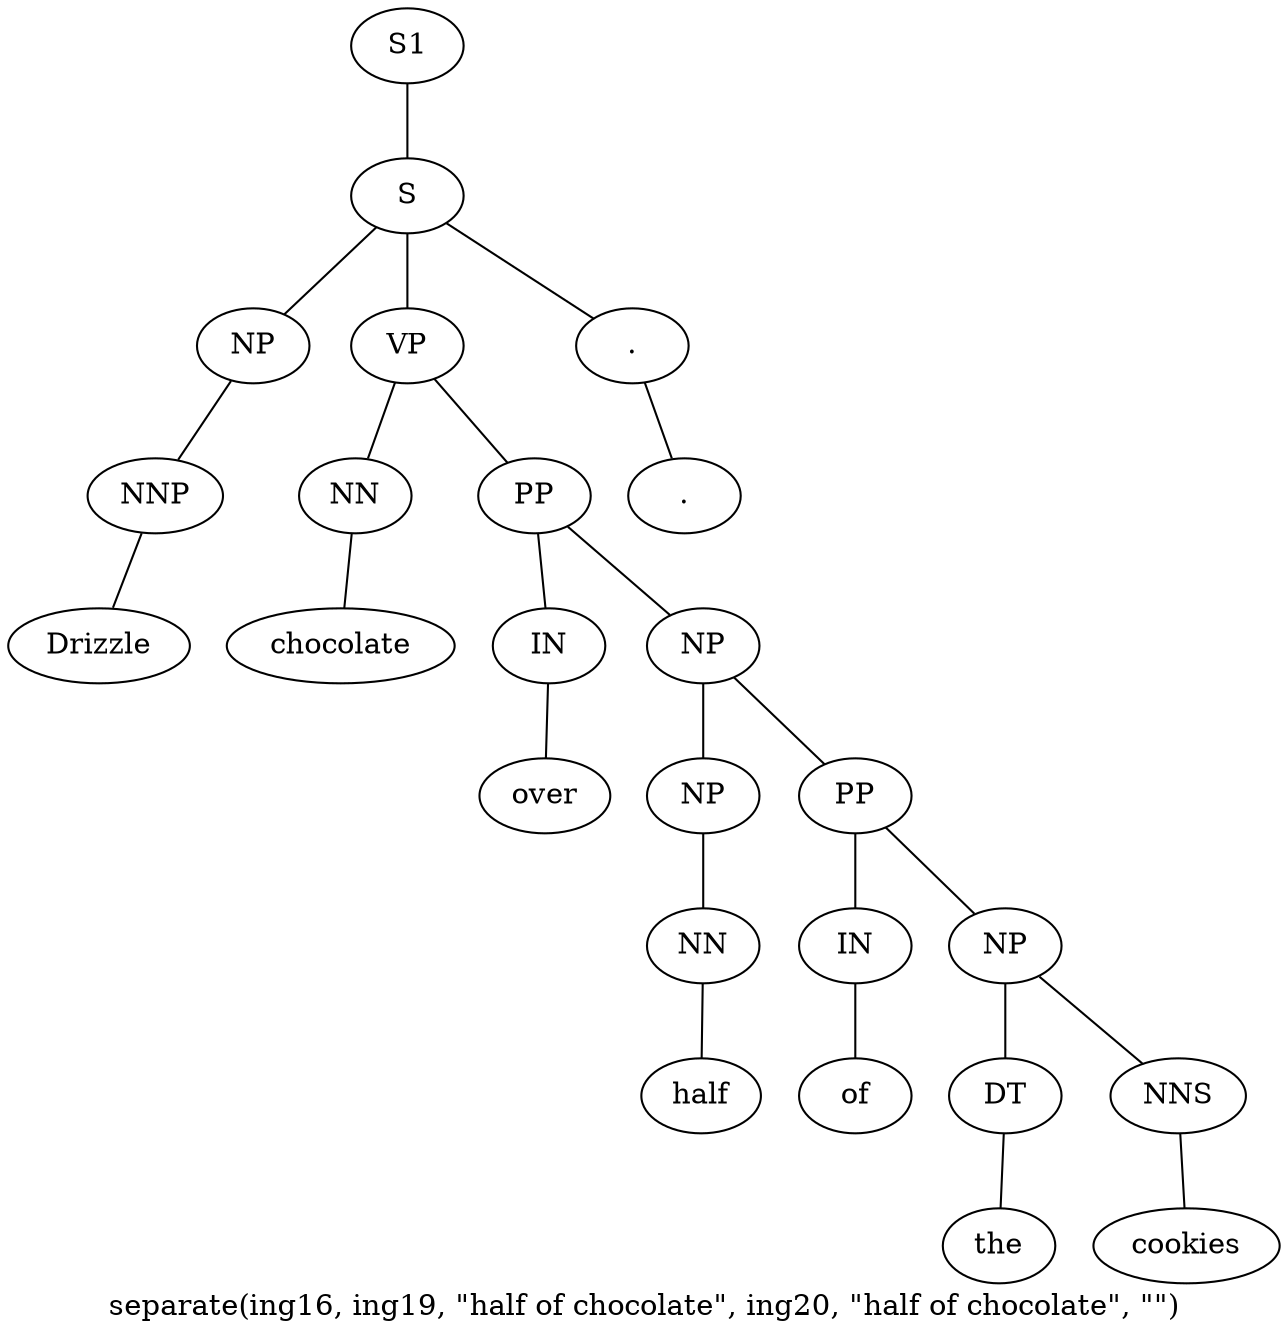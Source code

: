 graph SyntaxGraph {
	label = "separate(ing16, ing19, \"half of chocolate\", ing20, \"half of chocolate\", \"\")";
	Node0 [label="S1"];
	Node1 [label="S"];
	Node2 [label="NP"];
	Node3 [label="NNP"];
	Node4 [label="Drizzle"];
	Node5 [label="VP"];
	Node6 [label="NN"];
	Node7 [label="chocolate"];
	Node8 [label="PP"];
	Node9 [label="IN"];
	Node10 [label="over"];
	Node11 [label="NP"];
	Node12 [label="NP"];
	Node13 [label="NN"];
	Node14 [label="half"];
	Node15 [label="PP"];
	Node16 [label="IN"];
	Node17 [label="of"];
	Node18 [label="NP"];
	Node19 [label="DT"];
	Node20 [label="the"];
	Node21 [label="NNS"];
	Node22 [label="cookies"];
	Node23 [label="."];
	Node24 [label="."];

	Node0 -- Node1;
	Node1 -- Node2;
	Node1 -- Node5;
	Node1 -- Node23;
	Node2 -- Node3;
	Node3 -- Node4;
	Node5 -- Node6;
	Node5 -- Node8;
	Node6 -- Node7;
	Node8 -- Node9;
	Node8 -- Node11;
	Node9 -- Node10;
	Node11 -- Node12;
	Node11 -- Node15;
	Node12 -- Node13;
	Node13 -- Node14;
	Node15 -- Node16;
	Node15 -- Node18;
	Node16 -- Node17;
	Node18 -- Node19;
	Node18 -- Node21;
	Node19 -- Node20;
	Node21 -- Node22;
	Node23 -- Node24;
}